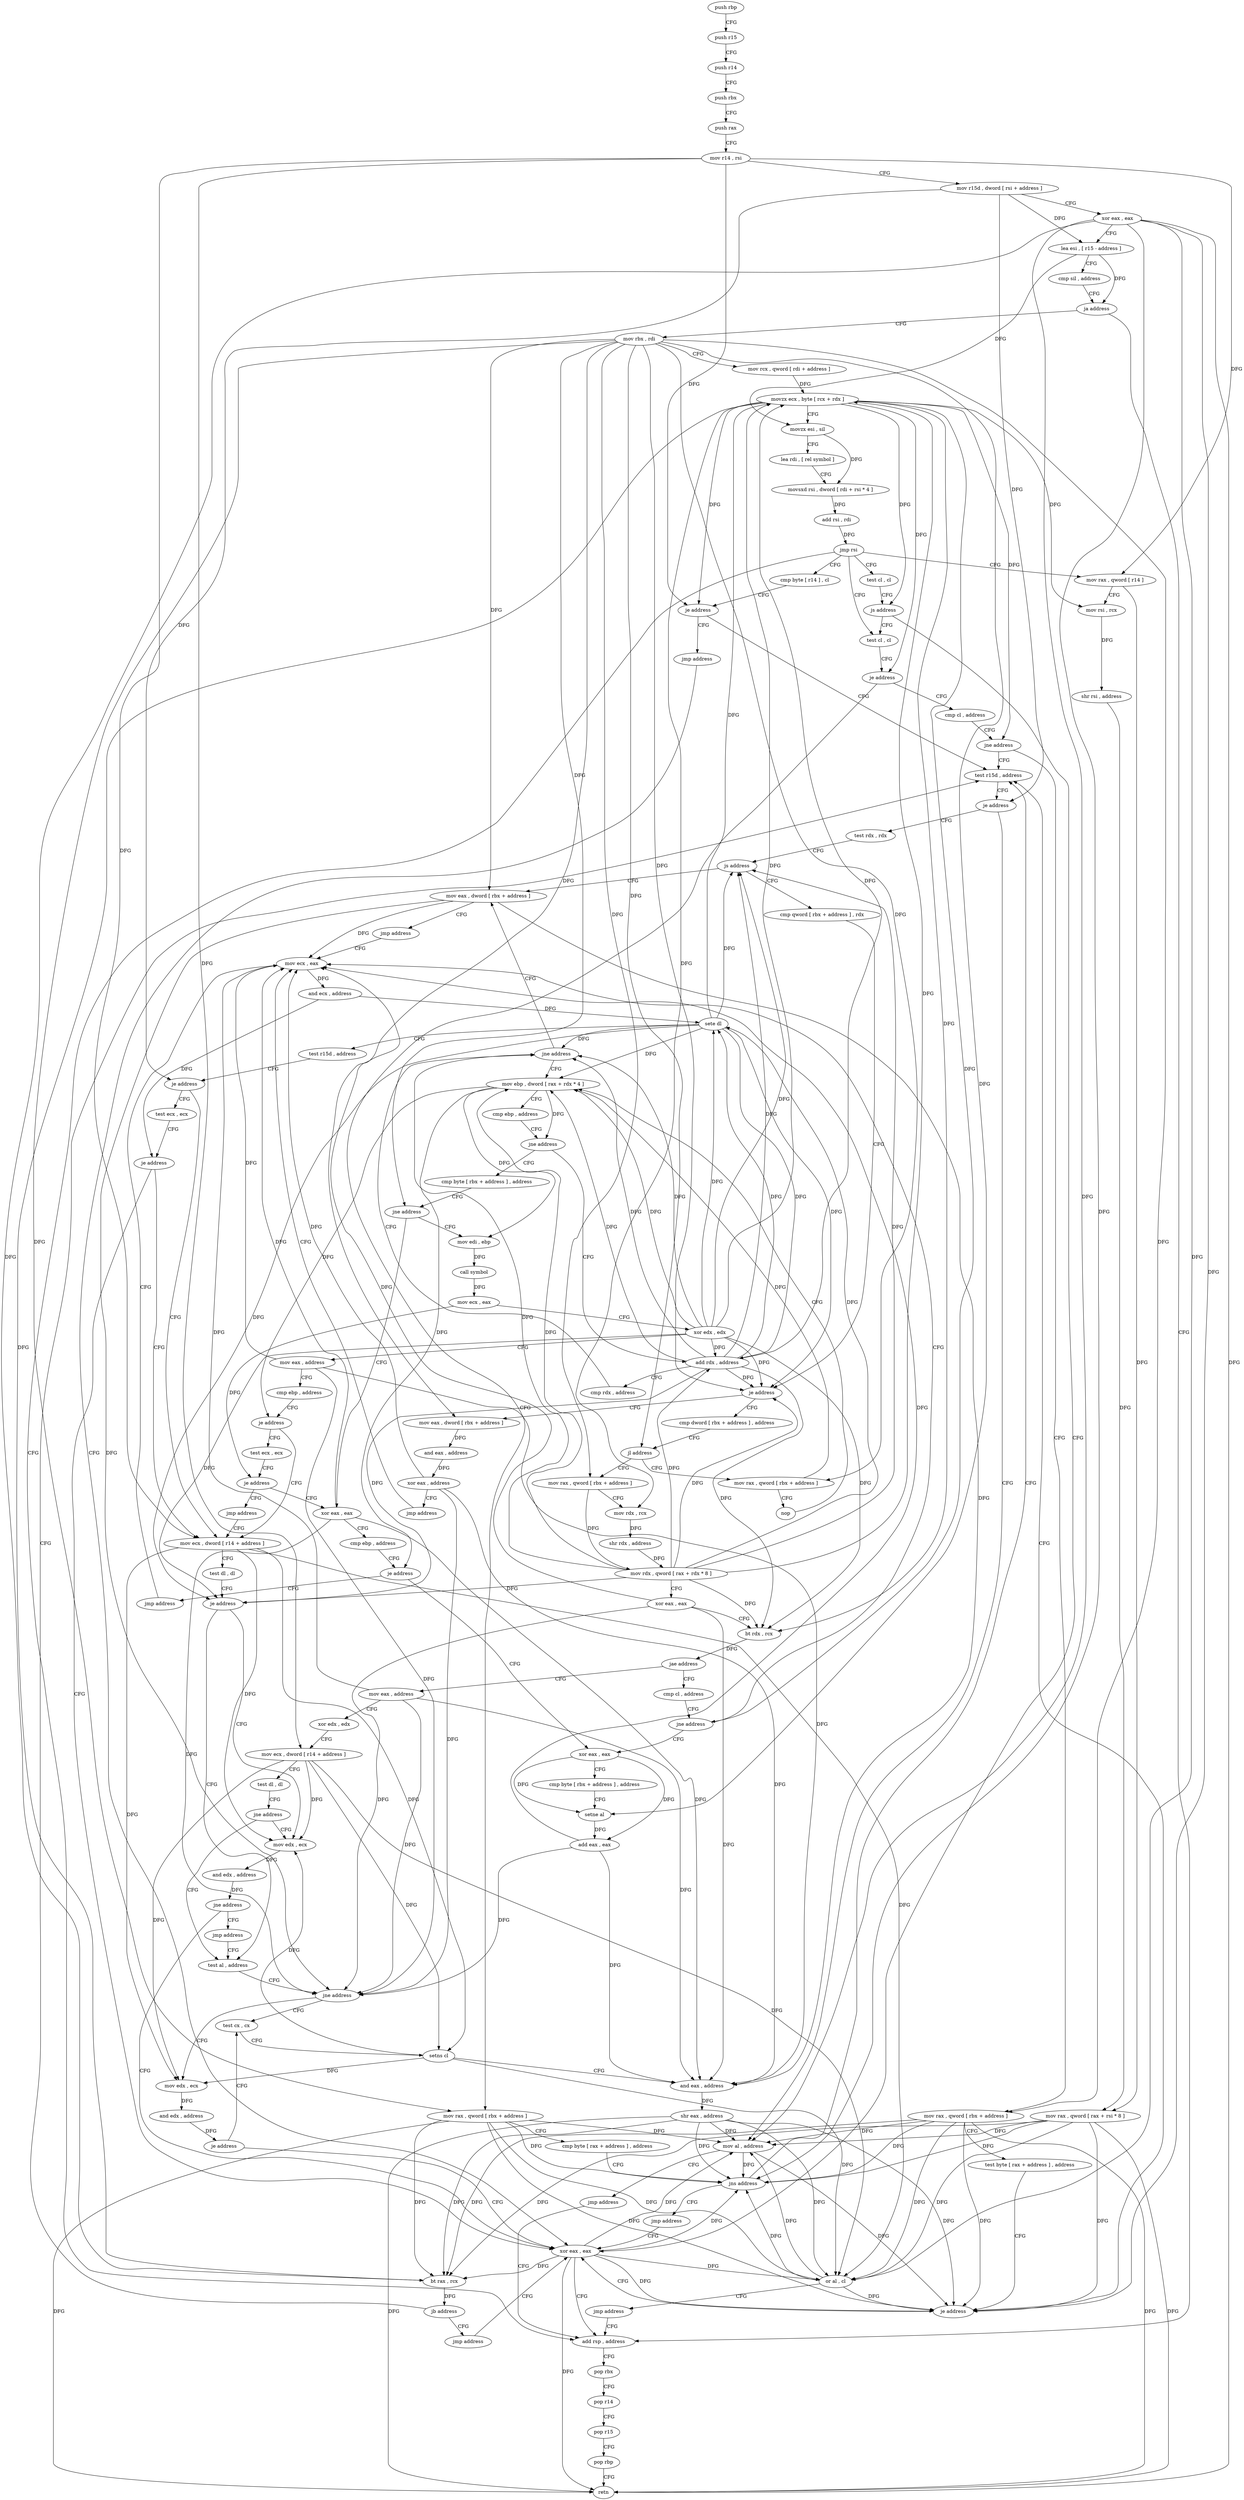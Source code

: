 digraph "func" {
"4300768" [label = "push rbp" ]
"4300769" [label = "push r15" ]
"4300771" [label = "push r14" ]
"4300773" [label = "push rbx" ]
"4300774" [label = "push rax" ]
"4300775" [label = "mov r14 , rsi" ]
"4300778" [label = "mov r15d , dword [ rsi + address ]" ]
"4300782" [label = "xor eax , eax" ]
"4300784" [label = "lea esi , [ r15 - address ]" ]
"4300788" [label = "cmp sil , address" ]
"4300792" [label = "ja address" ]
"4301131" [label = "add rsp , address" ]
"4300798" [label = "mov rbx , rdi" ]
"4301135" [label = "pop rbx" ]
"4301136" [label = "pop r14" ]
"4301138" [label = "pop r15" ]
"4301140" [label = "pop rbp" ]
"4301141" [label = "retn" ]
"4300801" [label = "mov rcx , qword [ rdi + address ]" ]
"4300805" [label = "movzx ecx , byte [ rcx + rdx ]" ]
"4300809" [label = "movzx esi , sil" ]
"4300813" [label = "lea rdi , [ rel symbol ]" ]
"4300820" [label = "movsxd rsi , dword [ rdi + rsi * 4 ]" ]
"4300824" [label = "add rsi , rdi" ]
"4300827" [label = "jmp rsi" ]
"4300829" [label = "cmp byte [ r14 ] , cl" ]
"4300839" [label = "mov rax , qword [ r14 ]" ]
"4300864" [label = "test cl , cl" ]
"4300872" [label = "test cl , cl" ]
"4300832" [label = "je address" ]
"4300905" [label = "test r15d , address" ]
"4300834" [label = "jmp address" ]
"4300842" [label = "mov rsi , rcx" ]
"4300845" [label = "shr rsi , address" ]
"4300849" [label = "mov rax , qword [ rax + rsi * 8 ]" ]
"4300853" [label = "bt rax , rcx" ]
"4300857" [label = "jb address" ]
"4300859" [label = "jmp address" ]
"4300866" [label = "js address" ]
"4301129" [label = "xor eax , eax" ]
"4300874" [label = "je address" ]
"4301027" [label = "mov rax , qword [ rbx + address ]" ]
"4300880" [label = "cmp cl , address" ]
"4300912" [label = "je address" ]
"4300967" [label = "mov al , address" ]
"4300914" [label = "test rdx , rdx" ]
"4301034" [label = "cmp byte [ rax + address ] , address" ]
"4301041" [label = "jns address" ]
"4301047" [label = "jmp address" ]
"4300883" [label = "jne address" ]
"4300885" [label = "mov rax , qword [ rbx + address ]" ]
"4300969" [label = "jmp address" ]
"4300917" [label = "js address" ]
"4300962" [label = "mov eax , dword [ rbx + address ]" ]
"4300919" [label = "cmp qword [ rbx + address ] , rdx" ]
"4300892" [label = "test byte [ rax + address ] , address" ]
"4300899" [label = "je address" ]
"4300965" [label = "jmp address" ]
"4301086" [label = "mov ecx , eax" ]
"4300923" [label = "je address" ]
"4301158" [label = "mov eax , dword [ rbx + address ]" ]
"4300929" [label = "cmp dword [ rbx + address ] , address" ]
"4301088" [label = "and ecx , address" ]
"4301091" [label = "sete dl" ]
"4301094" [label = "test r15d , address" ]
"4301101" [label = "je address" ]
"4301107" [label = "mov ecx , dword [ r14 + address ]" ]
"4301103" [label = "test ecx , ecx" ]
"4301164" [label = "and eax , address" ]
"4301167" [label = "xor eax , address" ]
"4301170" [label = "jmp address" ]
"4300936" [label = "jl address" ]
"4300974" [label = "mov rax , qword [ rbx + address ]" ]
"4300938" [label = "mov rax , qword [ rbx + address ]" ]
"4301111" [label = "test dl , dl" ]
"4301113" [label = "je address" ]
"4301015" [label = "mov edx , ecx" ]
"4301115" [label = "test al , address" ]
"4301105" [label = "je address" ]
"4300981" [label = "mov rdx , rcx" ]
"4300984" [label = "shr rdx , address" ]
"4300988" [label = "mov rdx , qword [ rax + rdx * 8 ]" ]
"4300992" [label = "xor eax , eax" ]
"4300994" [label = "bt rdx , rcx" ]
"4300998" [label = "jae address" ]
"4301067" [label = "cmp cl , address" ]
"4301000" [label = "mov eax , address" ]
"4300942" [label = "nop" ]
"4300944" [label = "mov ebp , dword [ rax + rdx * 4 ]" ]
"4301017" [label = "and edx , address" ]
"4301023" [label = "jne address" ]
"4301025" [label = "jmp address" ]
"4301117" [label = "jne address" ]
"4301142" [label = "test cx , cx" ]
"4301119" [label = "mov edx , ecx" ]
"4301070" [label = "jne address" ]
"4301072" [label = "xor eax , eax" ]
"4301005" [label = "xor edx , edx" ]
"4301007" [label = "mov ecx , dword [ r14 + address ]" ]
"4301011" [label = "test dl , dl" ]
"4301013" [label = "jne address" ]
"4301049" [label = "cmp byte [ rbx + address ] , address" ]
"4301056" [label = "jne address" ]
"4301172" [label = "mov edi , ebp" ]
"4301058" [label = "xor eax , eax" ]
"4300952" [label = "add rdx , address" ]
"4300956" [label = "cmp rdx , address" ]
"4300960" [label = "jne address" ]
"4301145" [label = "setns cl" ]
"4301148" [label = "and eax , address" ]
"4301151" [label = "shr eax , address" ]
"4301154" [label = "or al , cl" ]
"4301156" [label = "jmp address" ]
"4301121" [label = "and edx , address" ]
"4301127" [label = "je address" ]
"4301074" [label = "cmp byte [ rbx + address ] , address" ]
"4301081" [label = "setne al" ]
"4301084" [label = "add eax , eax" ]
"4301174" [label = "call symbol" ]
"4301179" [label = "mov ecx , eax" ]
"4301181" [label = "xor edx , edx" ]
"4301183" [label = "mov eax , address" ]
"4301188" [label = "cmp ebp , address" ]
"4301191" [label = "je address" ]
"4301193" [label = "test ecx , ecx" ]
"4301060" [label = "cmp ebp , address" ]
"4301063" [label = "je address" ]
"4301065" [label = "jmp address" ]
"4300947" [label = "cmp ebp , address" ]
"4300950" [label = "jne address" ]
"4301195" [label = "je address" ]
"4301201" [label = "jmp address" ]
"4300768" -> "4300769" [ label = "CFG" ]
"4300769" -> "4300771" [ label = "CFG" ]
"4300771" -> "4300773" [ label = "CFG" ]
"4300773" -> "4300774" [ label = "CFG" ]
"4300774" -> "4300775" [ label = "CFG" ]
"4300775" -> "4300778" [ label = "CFG" ]
"4300775" -> "4300832" [ label = "DFG" ]
"4300775" -> "4300839" [ label = "DFG" ]
"4300775" -> "4301107" [ label = "DFG" ]
"4300775" -> "4301007" [ label = "DFG" ]
"4300778" -> "4300782" [ label = "CFG" ]
"4300778" -> "4300784" [ label = "DFG" ]
"4300778" -> "4300912" [ label = "DFG" ]
"4300778" -> "4301101" [ label = "DFG" ]
"4300782" -> "4300784" [ label = "CFG" ]
"4300782" -> "4301141" [ label = "DFG" ]
"4300782" -> "4300853" [ label = "DFG" ]
"4300782" -> "4301041" [ label = "DFG" ]
"4300782" -> "4300967" [ label = "DFG" ]
"4300782" -> "4300899" [ label = "DFG" ]
"4300782" -> "4301154" [ label = "DFG" ]
"4300784" -> "4300788" [ label = "CFG" ]
"4300784" -> "4300792" [ label = "DFG" ]
"4300784" -> "4300809" [ label = "DFG" ]
"4300788" -> "4300792" [ label = "CFG" ]
"4300792" -> "4301131" [ label = "CFG" ]
"4300792" -> "4300798" [ label = "CFG" ]
"4301131" -> "4301135" [ label = "CFG" ]
"4300798" -> "4300801" [ label = "CFG" ]
"4300798" -> "4301027" [ label = "DFG" ]
"4300798" -> "4300885" [ label = "DFG" ]
"4300798" -> "4300962" [ label = "DFG" ]
"4300798" -> "4300923" [ label = "DFG" ]
"4300798" -> "4301158" [ label = "DFG" ]
"4300798" -> "4300936" [ label = "DFG" ]
"4300798" -> "4300974" [ label = "DFG" ]
"4300798" -> "4300938" [ label = "DFG" ]
"4300798" -> "4301081" [ label = "DFG" ]
"4300798" -> "4301056" [ label = "DFG" ]
"4301135" -> "4301136" [ label = "CFG" ]
"4301136" -> "4301138" [ label = "CFG" ]
"4301138" -> "4301140" [ label = "CFG" ]
"4301140" -> "4301141" [ label = "CFG" ]
"4300801" -> "4300805" [ label = "DFG" ]
"4300805" -> "4300809" [ label = "CFG" ]
"4300805" -> "4300832" [ label = "DFG" ]
"4300805" -> "4300842" [ label = "DFG" ]
"4300805" -> "4300853" [ label = "DFG" ]
"4300805" -> "4300866" [ label = "DFG" ]
"4300805" -> "4300874" [ label = "DFG" ]
"4300805" -> "4300883" [ label = "DFG" ]
"4300805" -> "4300981" [ label = "DFG" ]
"4300805" -> "4300994" [ label = "DFG" ]
"4300805" -> "4301070" [ label = "DFG" ]
"4300809" -> "4300813" [ label = "CFG" ]
"4300809" -> "4300820" [ label = "DFG" ]
"4300813" -> "4300820" [ label = "CFG" ]
"4300820" -> "4300824" [ label = "DFG" ]
"4300824" -> "4300827" [ label = "DFG" ]
"4300827" -> "4300829" [ label = "CFG" ]
"4300827" -> "4300839" [ label = "CFG" ]
"4300827" -> "4300864" [ label = "CFG" ]
"4300827" -> "4300872" [ label = "CFG" ]
"4300827" -> "4301131" [ label = "CFG" ]
"4300829" -> "4300832" [ label = "CFG" ]
"4300839" -> "4300842" [ label = "CFG" ]
"4300839" -> "4300849" [ label = "DFG" ]
"4300864" -> "4300866" [ label = "CFG" ]
"4300872" -> "4300874" [ label = "CFG" ]
"4300832" -> "4300905" [ label = "CFG" ]
"4300832" -> "4300834" [ label = "CFG" ]
"4300905" -> "4300912" [ label = "CFG" ]
"4300834" -> "4301129" [ label = "CFG" ]
"4300842" -> "4300845" [ label = "DFG" ]
"4300845" -> "4300849" [ label = "DFG" ]
"4300849" -> "4300853" [ label = "DFG" ]
"4300849" -> "4301141" [ label = "DFG" ]
"4300849" -> "4301041" [ label = "DFG" ]
"4300849" -> "4300967" [ label = "DFG" ]
"4300849" -> "4300899" [ label = "DFG" ]
"4300849" -> "4301154" [ label = "DFG" ]
"4300853" -> "4300857" [ label = "DFG" ]
"4300857" -> "4300905" [ label = "CFG" ]
"4300857" -> "4300859" [ label = "CFG" ]
"4300859" -> "4301129" [ label = "CFG" ]
"4300866" -> "4301129" [ label = "CFG" ]
"4300866" -> "4300872" [ label = "CFG" ]
"4301129" -> "4301131" [ label = "CFG" ]
"4301129" -> "4301141" [ label = "DFG" ]
"4301129" -> "4300853" [ label = "DFG" ]
"4301129" -> "4301041" [ label = "DFG" ]
"4301129" -> "4300967" [ label = "DFG" ]
"4301129" -> "4300899" [ label = "DFG" ]
"4301129" -> "4301154" [ label = "DFG" ]
"4300874" -> "4301027" [ label = "CFG" ]
"4300874" -> "4300880" [ label = "CFG" ]
"4301027" -> "4301034" [ label = "CFG" ]
"4301027" -> "4301141" [ label = "DFG" ]
"4301027" -> "4300853" [ label = "DFG" ]
"4301027" -> "4301041" [ label = "DFG" ]
"4301027" -> "4300967" [ label = "DFG" ]
"4301027" -> "4300899" [ label = "DFG" ]
"4301027" -> "4301154" [ label = "DFG" ]
"4300880" -> "4300883" [ label = "CFG" ]
"4300912" -> "4300967" [ label = "CFG" ]
"4300912" -> "4300914" [ label = "CFG" ]
"4300967" -> "4300969" [ label = "CFG" ]
"4300967" -> "4301041" [ label = "DFG" ]
"4300967" -> "4300899" [ label = "DFG" ]
"4300914" -> "4300917" [ label = "CFG" ]
"4301034" -> "4301041" [ label = "CFG" ]
"4301041" -> "4300905" [ label = "CFG" ]
"4301041" -> "4301047" [ label = "CFG" ]
"4301047" -> "4301129" [ label = "CFG" ]
"4300883" -> "4300905" [ label = "CFG" ]
"4300883" -> "4300885" [ label = "CFG" ]
"4300885" -> "4300892" [ label = "CFG" ]
"4300885" -> "4301041" [ label = "DFG" ]
"4300885" -> "4300967" [ label = "DFG" ]
"4300885" -> "4301141" [ label = "DFG" ]
"4300885" -> "4300853" [ label = "DFG" ]
"4300885" -> "4300899" [ label = "DFG" ]
"4300885" -> "4301154" [ label = "DFG" ]
"4300969" -> "4301131" [ label = "CFG" ]
"4300917" -> "4300962" [ label = "CFG" ]
"4300917" -> "4300919" [ label = "CFG" ]
"4300962" -> "4300965" [ label = "CFG" ]
"4300962" -> "4301086" [ label = "DFG" ]
"4300962" -> "4301117" [ label = "DFG" ]
"4300962" -> "4301148" [ label = "DFG" ]
"4300919" -> "4300923" [ label = "CFG" ]
"4300892" -> "4300899" [ label = "CFG" ]
"4300899" -> "4301129" [ label = "CFG" ]
"4300899" -> "4300905" [ label = "CFG" ]
"4300965" -> "4301086" [ label = "CFG" ]
"4301086" -> "4301088" [ label = "DFG" ]
"4300923" -> "4301158" [ label = "CFG" ]
"4300923" -> "4300929" [ label = "CFG" ]
"4301158" -> "4301164" [ label = "DFG" ]
"4300929" -> "4300936" [ label = "CFG" ]
"4301088" -> "4301091" [ label = "DFG" ]
"4301088" -> "4301105" [ label = "DFG" ]
"4301091" -> "4301094" [ label = "CFG" ]
"4301091" -> "4300805" [ label = "DFG" ]
"4301091" -> "4300917" [ label = "DFG" ]
"4301091" -> "4300923" [ label = "DFG" ]
"4301091" -> "4301113" [ label = "DFG" ]
"4301091" -> "4300944" [ label = "DFG" ]
"4301091" -> "4300952" [ label = "DFG" ]
"4301091" -> "4300960" [ label = "DFG" ]
"4301094" -> "4301101" [ label = "CFG" ]
"4301101" -> "4301107" [ label = "CFG" ]
"4301101" -> "4301103" [ label = "CFG" ]
"4301107" -> "4301111" [ label = "CFG" ]
"4301107" -> "4301015" [ label = "DFG" ]
"4301107" -> "4301145" [ label = "DFG" ]
"4301107" -> "4301154" [ label = "DFG" ]
"4301107" -> "4301119" [ label = "DFG" ]
"4301103" -> "4301105" [ label = "CFG" ]
"4301164" -> "4301167" [ label = "DFG" ]
"4301167" -> "4301170" [ label = "CFG" ]
"4301167" -> "4301086" [ label = "DFG" ]
"4301167" -> "4301117" [ label = "DFG" ]
"4301167" -> "4301148" [ label = "DFG" ]
"4301170" -> "4301086" [ label = "CFG" ]
"4300936" -> "4300974" [ label = "CFG" ]
"4300936" -> "4300938" [ label = "CFG" ]
"4300974" -> "4300981" [ label = "CFG" ]
"4300974" -> "4300988" [ label = "DFG" ]
"4300938" -> "4300942" [ label = "CFG" ]
"4300938" -> "4300944" [ label = "DFG" ]
"4301111" -> "4301113" [ label = "CFG" ]
"4301113" -> "4301015" [ label = "CFG" ]
"4301113" -> "4301115" [ label = "CFG" ]
"4301015" -> "4301017" [ label = "DFG" ]
"4301115" -> "4301117" [ label = "CFG" ]
"4301105" -> "4301129" [ label = "CFG" ]
"4301105" -> "4301107" [ label = "CFG" ]
"4300981" -> "4300984" [ label = "DFG" ]
"4300984" -> "4300988" [ label = "DFG" ]
"4300988" -> "4300992" [ label = "CFG" ]
"4300988" -> "4300805" [ label = "DFG" ]
"4300988" -> "4300917" [ label = "DFG" ]
"4300988" -> "4300923" [ label = "DFG" ]
"4300988" -> "4301113" [ label = "DFG" ]
"4300988" -> "4301091" [ label = "DFG" ]
"4300988" -> "4300994" [ label = "DFG" ]
"4300988" -> "4300944" [ label = "DFG" ]
"4300988" -> "4300952" [ label = "DFG" ]
"4300988" -> "4300960" [ label = "DFG" ]
"4300992" -> "4300994" [ label = "CFG" ]
"4300992" -> "4301086" [ label = "DFG" ]
"4300992" -> "4301117" [ label = "DFG" ]
"4300992" -> "4301148" [ label = "DFG" ]
"4300994" -> "4300998" [ label = "DFG" ]
"4300998" -> "4301067" [ label = "CFG" ]
"4300998" -> "4301000" [ label = "CFG" ]
"4301067" -> "4301070" [ label = "CFG" ]
"4301000" -> "4301005" [ label = "CFG" ]
"4301000" -> "4301086" [ label = "DFG" ]
"4301000" -> "4301117" [ label = "DFG" ]
"4301000" -> "4301148" [ label = "DFG" ]
"4300942" -> "4300944" [ label = "CFG" ]
"4300944" -> "4300947" [ label = "CFG" ]
"4300944" -> "4300950" [ label = "DFG" ]
"4300944" -> "4301172" [ label = "DFG" ]
"4300944" -> "4301191" [ label = "DFG" ]
"4300944" -> "4301063" [ label = "DFG" ]
"4301017" -> "4301023" [ label = "DFG" ]
"4301023" -> "4301129" [ label = "CFG" ]
"4301023" -> "4301025" [ label = "CFG" ]
"4301025" -> "4301115" [ label = "CFG" ]
"4301117" -> "4301142" [ label = "CFG" ]
"4301117" -> "4301119" [ label = "CFG" ]
"4301142" -> "4301145" [ label = "CFG" ]
"4301119" -> "4301121" [ label = "DFG" ]
"4301070" -> "4301086" [ label = "CFG" ]
"4301070" -> "4301072" [ label = "CFG" ]
"4301072" -> "4301074" [ label = "CFG" ]
"4301072" -> "4301081" [ label = "DFG" ]
"4301072" -> "4301084" [ label = "DFG" ]
"4301005" -> "4301007" [ label = "CFG" ]
"4301007" -> "4301011" [ label = "CFG" ]
"4301007" -> "4301015" [ label = "DFG" ]
"4301007" -> "4301145" [ label = "DFG" ]
"4301007" -> "4301154" [ label = "DFG" ]
"4301007" -> "4301119" [ label = "DFG" ]
"4301011" -> "4301013" [ label = "CFG" ]
"4301013" -> "4301115" [ label = "CFG" ]
"4301013" -> "4301015" [ label = "CFG" ]
"4301049" -> "4301056" [ label = "CFG" ]
"4301056" -> "4301172" [ label = "CFG" ]
"4301056" -> "4301058" [ label = "CFG" ]
"4301172" -> "4301174" [ label = "DFG" ]
"4301058" -> "4301060" [ label = "CFG" ]
"4301058" -> "4301086" [ label = "DFG" ]
"4301058" -> "4301117" [ label = "DFG" ]
"4301058" -> "4301148" [ label = "DFG" ]
"4300952" -> "4300956" [ label = "CFG" ]
"4300952" -> "4300805" [ label = "DFG" ]
"4300952" -> "4300917" [ label = "DFG" ]
"4300952" -> "4300923" [ label = "DFG" ]
"4300952" -> "4301113" [ label = "DFG" ]
"4300952" -> "4300944" [ label = "DFG" ]
"4300952" -> "4301091" [ label = "DFG" ]
"4300952" -> "4300994" [ label = "DFG" ]
"4300952" -> "4300960" [ label = "DFG" ]
"4300956" -> "4300960" [ label = "CFG" ]
"4300960" -> "4300944" [ label = "CFG" ]
"4300960" -> "4300962" [ label = "CFG" ]
"4301145" -> "4301148" [ label = "CFG" ]
"4301145" -> "4301015" [ label = "DFG" ]
"4301145" -> "4301154" [ label = "DFG" ]
"4301145" -> "4301119" [ label = "DFG" ]
"4301148" -> "4301151" [ label = "DFG" ]
"4301151" -> "4301154" [ label = "DFG" ]
"4301151" -> "4301041" [ label = "DFG" ]
"4301151" -> "4300967" [ label = "DFG" ]
"4301151" -> "4300899" [ label = "DFG" ]
"4301151" -> "4301141" [ label = "DFG" ]
"4301151" -> "4300853" [ label = "DFG" ]
"4301154" -> "4301156" [ label = "CFG" ]
"4301154" -> "4301041" [ label = "DFG" ]
"4301154" -> "4300967" [ label = "DFG" ]
"4301154" -> "4300899" [ label = "DFG" ]
"4301156" -> "4301131" [ label = "CFG" ]
"4301121" -> "4301127" [ label = "DFG" ]
"4301127" -> "4301142" [ label = "CFG" ]
"4301127" -> "4301129" [ label = "CFG" ]
"4301074" -> "4301081" [ label = "CFG" ]
"4301081" -> "4301084" [ label = "DFG" ]
"4301084" -> "4301086" [ label = "DFG" ]
"4301084" -> "4301117" [ label = "DFG" ]
"4301084" -> "4301148" [ label = "DFG" ]
"4301174" -> "4301179" [ label = "DFG" ]
"4301179" -> "4301181" [ label = "CFG" ]
"4301179" -> "4301195" [ label = "DFG" ]
"4301181" -> "4301183" [ label = "CFG" ]
"4301181" -> "4300805" [ label = "DFG" ]
"4301181" -> "4300917" [ label = "DFG" ]
"4301181" -> "4300923" [ label = "DFG" ]
"4301181" -> "4301113" [ label = "DFG" ]
"4301181" -> "4300944" [ label = "DFG" ]
"4301181" -> "4300952" [ label = "DFG" ]
"4301181" -> "4300960" [ label = "DFG" ]
"4301181" -> "4301091" [ label = "DFG" ]
"4301181" -> "4300994" [ label = "DFG" ]
"4301183" -> "4301188" [ label = "CFG" ]
"4301183" -> "4301086" [ label = "DFG" ]
"4301183" -> "4301117" [ label = "DFG" ]
"4301183" -> "4301148" [ label = "DFG" ]
"4301188" -> "4301191" [ label = "CFG" ]
"4301191" -> "4301107" [ label = "CFG" ]
"4301191" -> "4301193" [ label = "CFG" ]
"4301193" -> "4301195" [ label = "CFG" ]
"4301060" -> "4301063" [ label = "CFG" ]
"4301063" -> "4301072" [ label = "CFG" ]
"4301063" -> "4301065" [ label = "CFG" ]
"4301065" -> "4301086" [ label = "CFG" ]
"4300947" -> "4300950" [ label = "CFG" ]
"4300950" -> "4301049" [ label = "CFG" ]
"4300950" -> "4300952" [ label = "CFG" ]
"4301195" -> "4301058" [ label = "CFG" ]
"4301195" -> "4301201" [ label = "CFG" ]
"4301201" -> "4301107" [ label = "CFG" ]
}
